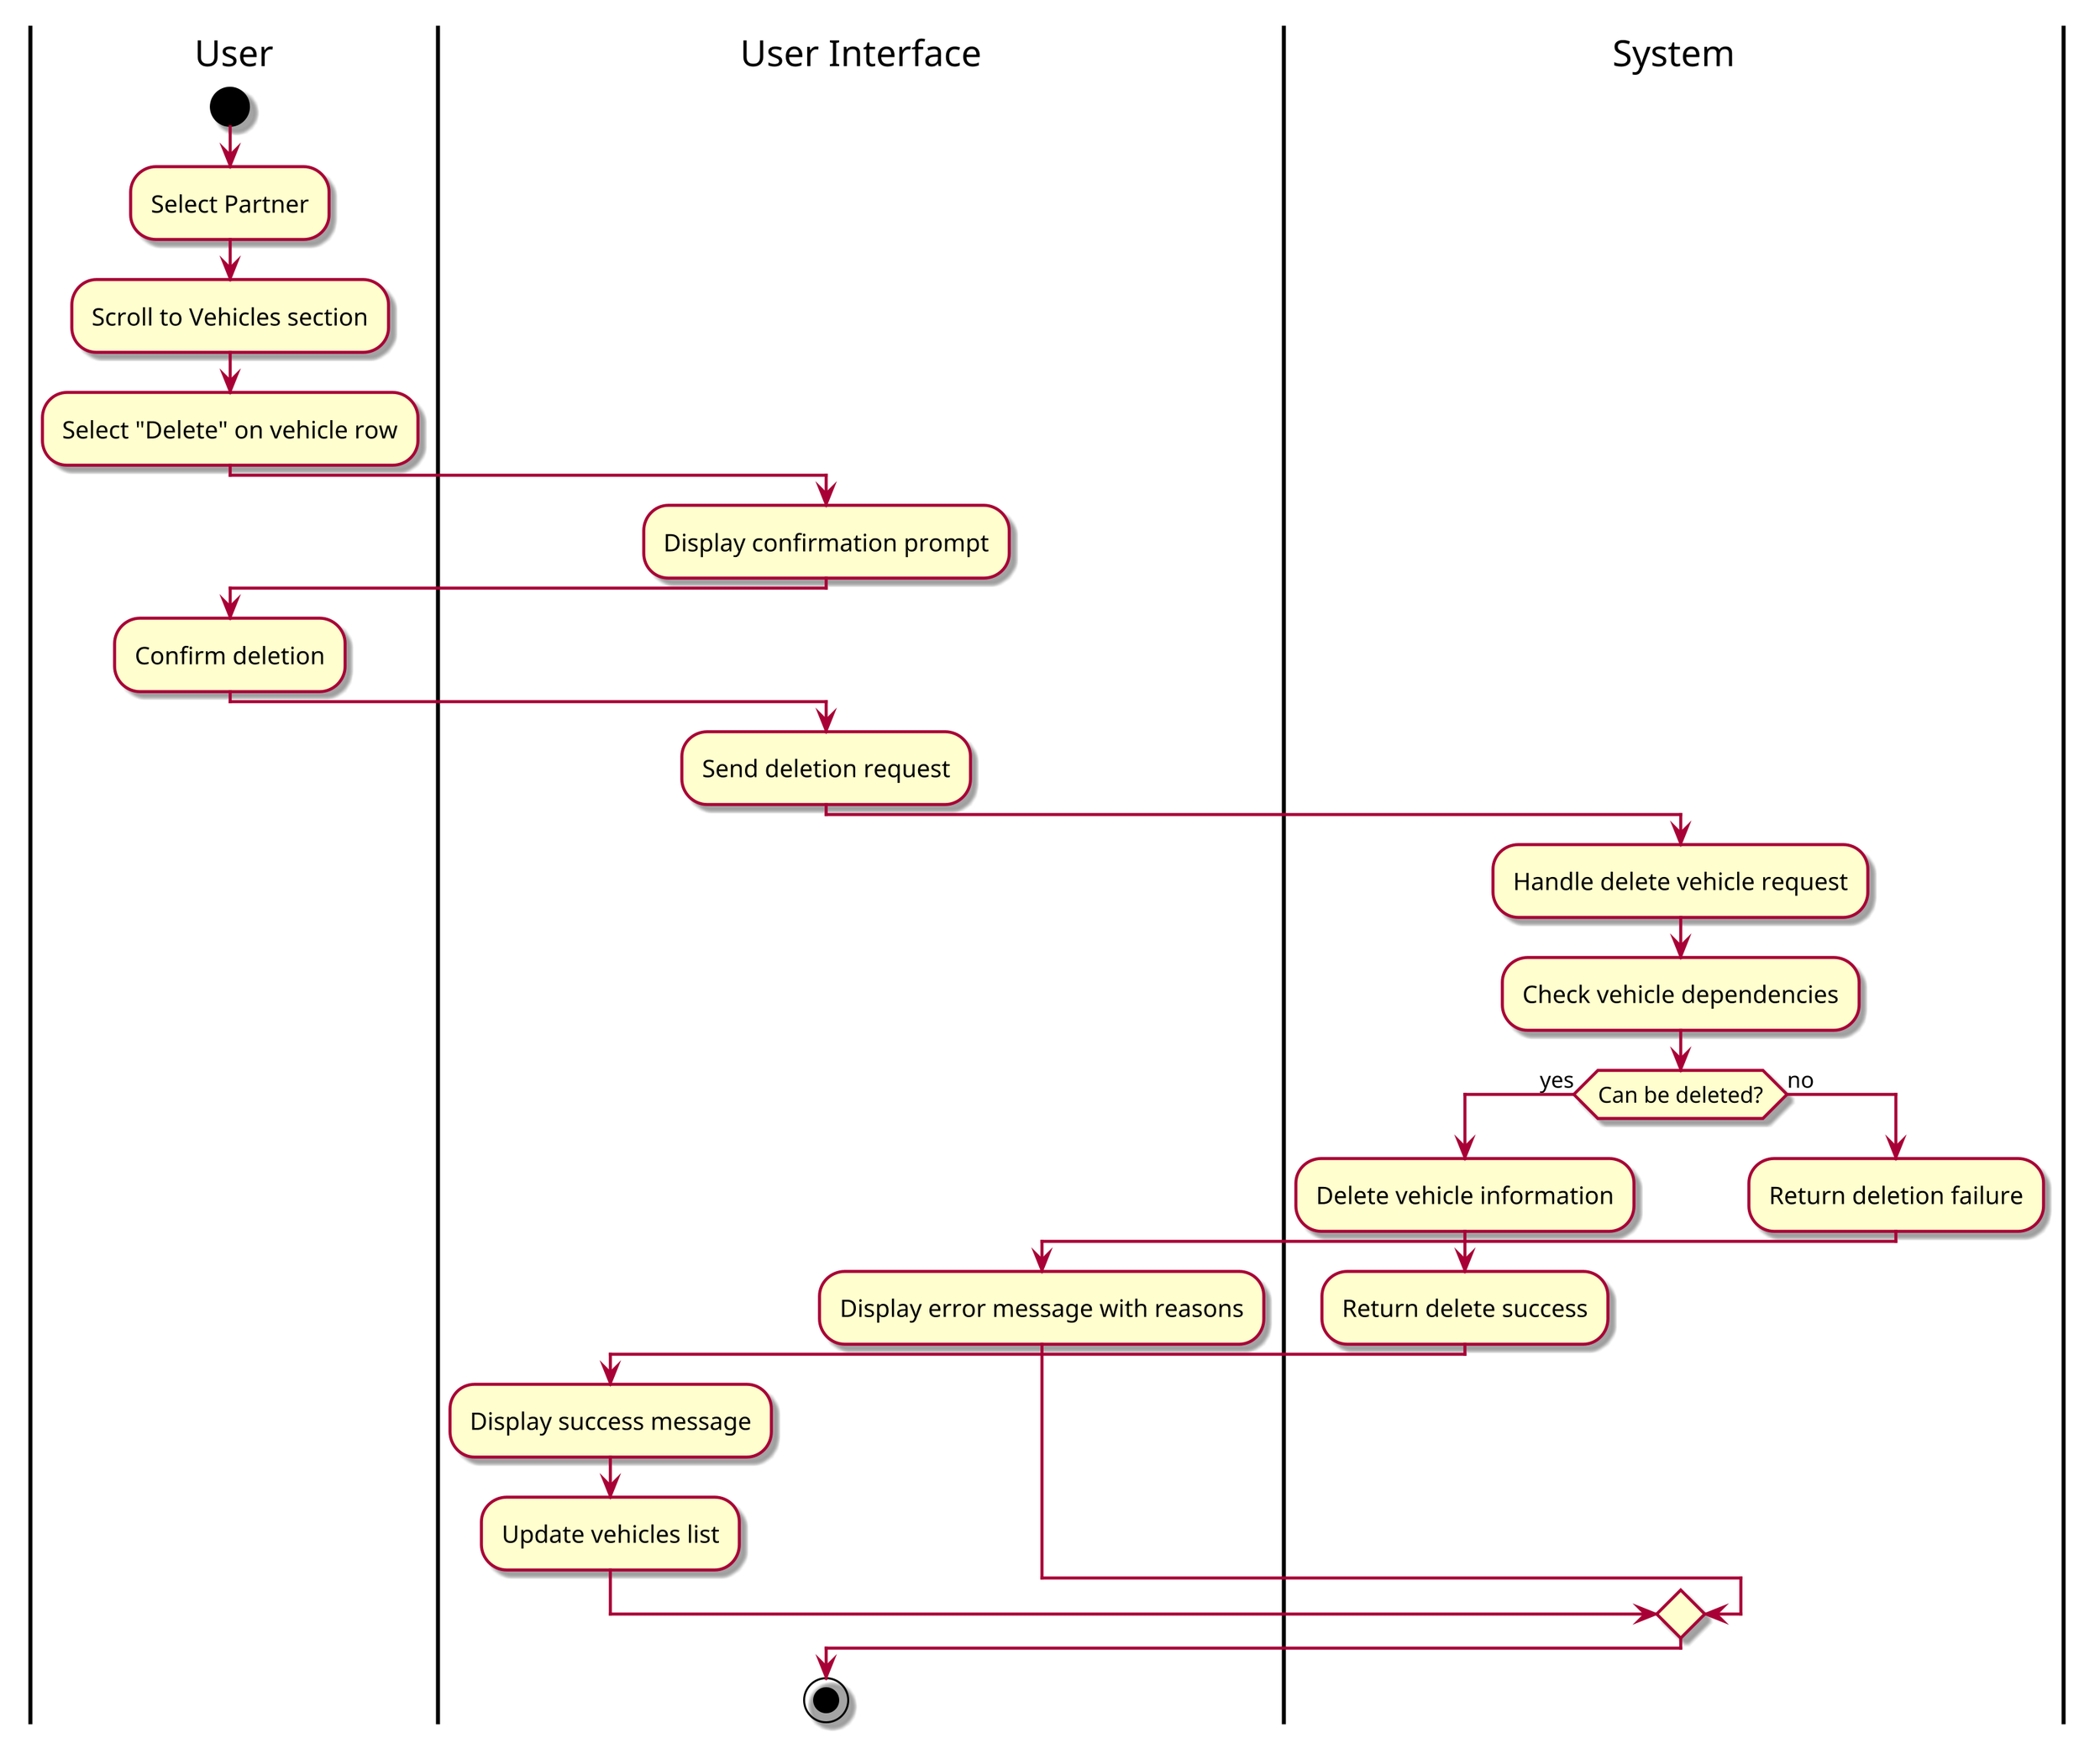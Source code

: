 @startuml Delete Vehicle
skin rose
scale 3

|User|
start
:Select Partner;
:Scroll to Vehicles section;
:Select "Delete" on vehicle row;
|User Interface|
:Display confirmation prompt;
|User|
:Confirm deletion;
|User Interface|
:Send deletion request;
|System|
:Handle delete vehicle request;
:Check vehicle dependencies;
if (Can be deleted?) then (yes)
  :Delete vehicle information;
  :Return delete success;
  |User Interface|
  :Display success message;
  :Update vehicles list;
else (no)
  |System|
  :Return deletion failure;
  |User Interface|
  :Display error message with reasons;
endif
stop

@enduml